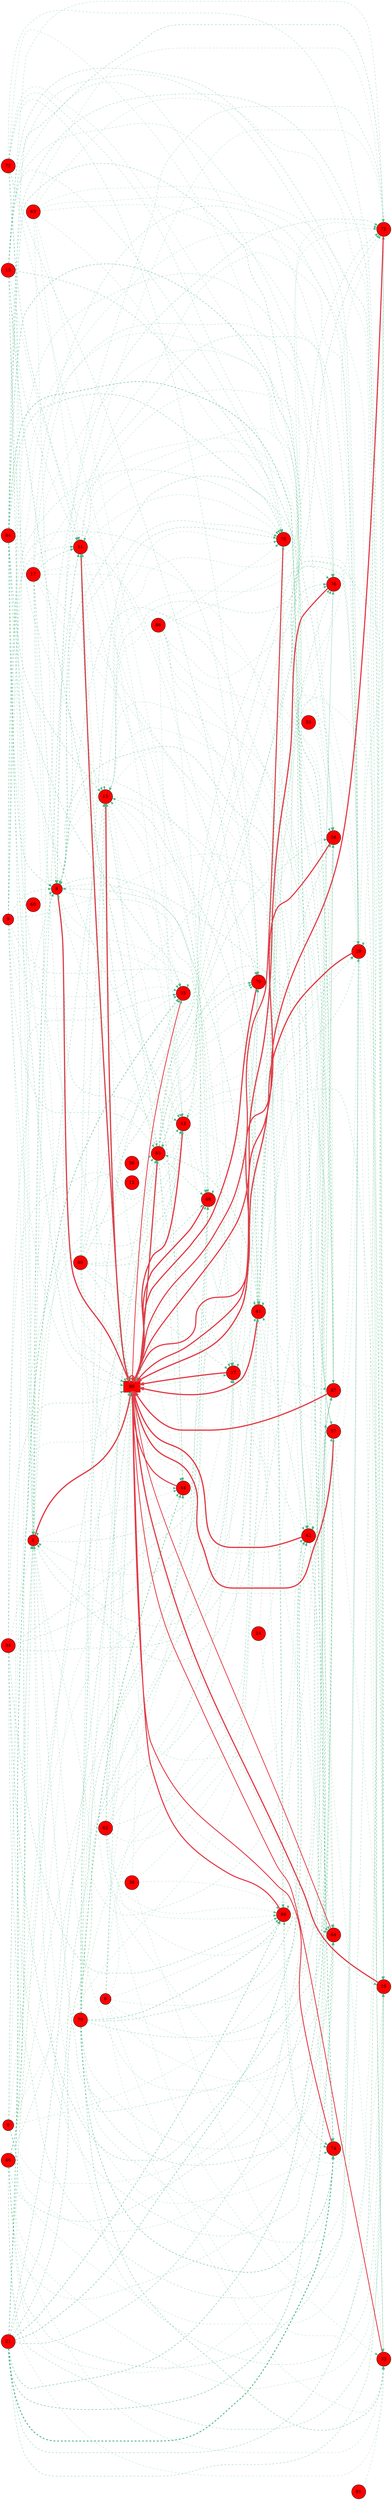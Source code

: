 digraph G{
rankdir=LR;
0 [style=filled, shape=circle, fillcolor="#fe0000", label="0"];
1 [style=filled, shape=circle, fillcolor="#fe0000", label="1"];
6 [style=filled, shape=circle, fillcolor="#fe0000", label="6"];
8 [style=filled, shape=circle, fillcolor="#fe0000", label="8"];
9 [style=filled, shape=circle, fillcolor="#fe0000", label="9"];
11 [style=filled, shape=circle, fillcolor="#fe0000", label="11"];
12 [style=filled, shape=circle, fillcolor="#fe0000", label="12"];
13 [style=filled, shape=circle, fillcolor="#fe0000", label="13"];
15 [style=filled, shape=circle, fillcolor="#fe0000", label="15"];
17 [style=filled, shape=circle, fillcolor="#fe0000", label="17"];
21 [style=filled, shape=circle, fillcolor="#fe0000", label="21"];
24 [style=filled, shape=circle, fillcolor="#fe0000", label="24"];
25 [style=filled, shape=circle, fillcolor="#fe0000", label="25"];
29 [style=filled, shape=circle, fillcolor="#fe0000", label="29"];
33 [style=filled, shape=circle, fillcolor="#fe0000", label="33"];
34 [style=filled, shape=circle, fillcolor="#fe0000", label="34"];
35 [style=filled, shape=circle, fillcolor="#fe0000", label="35"];
37 [style=filled, shape=circle, fillcolor="#fe0000", label="37"];
39 [style=filled, shape=circle, fillcolor="#fe0000", label="39"];
41 [style=filled, shape=circle, fillcolor="#fe0000", label="41"];
42 [style=filled, shape=circle, fillcolor="#fe0000", label="42"];
43 [style=filled, shape=circle, fillcolor="#fe0000", label="43"];
44 [style=filled, shape=circle, fillcolor="#fe0000", label="44"];
46 [style=filled, shape=circle, fillcolor="#fe0000", label="46"];
55 [style=filled, shape=circle, fillcolor="#fe0000", label="55"];
56 [style=filled, shape=circle, fillcolor="#fe0000", label="56"];
57 [style=filled, shape=circle, fillcolor="#fe0000", label="57"];
58 [style=filled, shape=circle, fillcolor="#fe0000", label="58"];
60 [style=filled, shape=circle, fillcolor="#fe0000", label="60"];
62 [style=filled, shape=circle, fillcolor="#fe0000", label="62"];
63 [style=filled, shape=circle, fillcolor="#fe0000", label="63"];
64 [style=filled, shape=circle, fillcolor="#fe0000", label="64"];
68 [style=filled, shape=circle, fillcolor="#fe0000", label="68"];
69 [style=filled, shape=circle, fillcolor="#fe0000", label="69"];
70 [style=filled, shape=circle, fillcolor="#fe0000", label="70"];
71 [style=filled, shape=circle, fillcolor="#fe0000", label="71"];
72 [style=filled, shape=circle, fillcolor="#fe0000", label="72"];
74 [style=filled, shape=circle, fillcolor="#fe0000", label="74"];
75 [style=filled, shape=circle, fillcolor="#fe0000", label="75"];
76 [style=filled, shape=circle, fillcolor="#fe0000", label="76"];
79 [style=filled, shape=circle, fillcolor="#fe0000", label="79"];
84 [style=filled, shape=circle, fillcolor="#fe0000", label="84"];
85 [style=filled, shape=circle, fillcolor="#fe0000", label="85"];
86 [style=filled, shape=circle, fillcolor="#fe0000", label="86"];
87 [style=filled, shape=circle, fillcolor="#fe0000", label="87"];
89 [style=filled, shape=circle, fillcolor="#fe0000", label="89"];
90 [style=filled, shape=box, fillcolor="#fe0000", label="90"];
91 [style=filled, shape=circle, fillcolor="#fe0000", label="91"];
15 -> 90 [color="#e63946",penwidth=4.00];
8 -> 90 [color="#e63946",penwidth=3.97];
1 -> 90 [color="#e63946",penwidth=3.96];
85 -> 90 [color="#e63946",penwidth=3.95];
11 -> 90 [color="#e63946",penwidth=3.95];
29 -> 90 [color="#e63946",penwidth=3.94];
42 -> 90 [color="#e63946",penwidth=3.93];
68 -> 90 [color="#e63946",penwidth=3.91];
90 -> 90 [color="#e63946",penwidth=3.90];
57 -> 90 [color="#e63946",penwidth=3.90];
43 -> 90 [color="#e63946",penwidth=3.90];
41 -> 90 [color="#e63946",penwidth=3.88];
37 -> 90 [color="#e63946",penwidth=3.87];
87 -> 90 [color="#e63946",penwidth=3.83];
70 -> 90 [color="#e63946",penwidth=3.81];
25 -> 90 [color="#e63946",penwidth=3.75];
76 -> 90 [color="#e63946",penwidth=3.72];
71 -> 90 [color="#e63946",penwidth=3.71];
58 -> 90 [color="#e63946",penwidth=3.66];
75 -> 90 [color="#e63946",penwidth=3.54];
89 -> 90 [color="#e63946",penwidth=3.41];
44 -> 90 [color="#e63946",penwidth=3.34];
74 -> 90 [color="#e63946",penwidth=2.90];
33 -> 90 [color="#e63946",penwidth=2.60];
35 -> 90 [color="#e63946",penwidth=2.55];
64 -> 90 [color="#e63946",penwidth=2.45];
46 -> 1 [color="#52b788",style=dashed,penwidth=0.76];
21 -> 1 [color="#52b788",style=dashed,penwidth=0.74];
84 -> 1 [color="#52b788",style=dashed,penwidth=0.72];
41 -> 1 [color="#52b788",style=dashed,penwidth=0.69];
85 -> 1 [color="#52b788",style=dashed,penwidth=0.66];
1 -> 1 [color="#52b788",style=dashed,penwidth=0.64];
72 -> 1 [color="#52b788",style=dashed,penwidth=0.61];
34 -> 1 [color="#52b788",style=dashed,penwidth=0.59];
37 -> 1 [color="#52b788",style=dashed,penwidth=0.58];
29 -> 1 [color="#52b788",style=dashed,penwidth=0.55];
9 -> 1 [color="#52b788",style=dashed,penwidth=0.54];
13 -> 1 [color="#52b788",style=dashed,penwidth=0.51];
0 -> 1 [color="#52b788",style=dashed,penwidth=0.50];
84 -> 8 [color="#52b788",style=dashed,penwidth=0.94];
41 -> 8 [color="#52b788",style=dashed,penwidth=0.86];
17 -> 8 [color="#52b788",style=dashed,penwidth=0.86];
1 -> 8 [color="#52b788",style=dashed,penwidth=0.81];
8 -> 8 [color="#52b788",style=dashed,penwidth=0.72];
29 -> 8 [color="#52b788",style=dashed,penwidth=0.70];
9 -> 8 [color="#52b788",style=dashed,penwidth=0.68];
90 -> 8 [color="#52b788",style=dashed,penwidth=0.61];
0 -> 8 [color="#52b788",style=dashed,penwidth=0.58];
63 -> 8 [color="#52b788",style=dashed,penwidth=0.53];
15 -> 8 [color="#52b788",style=dashed,penwidth=0.50];
60 -> 8 [color="#52b788",style=dashed,penwidth=0.50];
85 -> 11 [color="#52b788",style=dashed,penwidth=0.89];
17 -> 11 [color="#52b788",style=dashed,penwidth=0.87];
1 -> 11 [color="#52b788",style=dashed,penwidth=0.87];
72 -> 11 [color="#52b788",style=dashed,penwidth=0.84];
8 -> 11 [color="#52b788",style=dashed,penwidth=0.77];
9 -> 11 [color="#52b788",style=dashed,penwidth=0.74];
13 -> 11 [color="#52b788",style=dashed,penwidth=0.70];
11 -> 11 [color="#52b788",style=dashed,penwidth=0.65];
68 -> 11 [color="#52b788",style=dashed,penwidth=0.62];
90 -> 11 [color="#52b788",style=dashed,penwidth=0.59];
63 -> 11 [color="#52b788",style=dashed,penwidth=0.54];
84 -> 15 [color="#52b788",style=dashed,penwidth=0.90];
41 -> 15 [color="#52b788",style=dashed,penwidth=0.84];
69 -> 15 [color="#52b788",style=dashed,penwidth=0.81];
85 -> 15 [color="#52b788",style=dashed,penwidth=0.81];
1 -> 15 [color="#52b788",style=dashed,penwidth=0.78];
29 -> 15 [color="#52b788",style=dashed,penwidth=0.69];
79 -> 15 [color="#52b788",style=dashed,penwidth=0.67];
13 -> 15 [color="#52b788",style=dashed,penwidth=0.65];
11 -> 15 [color="#52b788",style=dashed,penwidth=0.56];
15 -> 15 [color="#52b788",style=dashed,penwidth=0.50];
68 -> 15 [color="#52b788",style=dashed,penwidth=0.50];
90 -> 15 [color="#52b788",style=dashed,penwidth=0.50];
21 -> 25 [color="#52b788",style=dashed,penwidth=0.81];
84 -> 25 [color="#52b788",style=dashed,penwidth=0.77];
46 -> 25 [color="#52b788",style=dashed,penwidth=0.76];
41 -> 25 [color="#52b788",style=dashed,penwidth=0.70];
85 -> 25 [color="#52b788",style=dashed,penwidth=0.67];
1 -> 25 [color="#52b788",style=dashed,penwidth=0.65];
72 -> 25 [color="#52b788",style=dashed,penwidth=0.62];
29 -> 25 [color="#52b788",style=dashed,penwidth=0.56];
0 -> 25 [color="#52b788",style=dashed,penwidth=0.51];
90 -> 25 [color="#52b788",style=dashed,penwidth=0.50];
43 -> 25 [color="#52b788",style=dashed,penwidth=0.50];
63 -> 25 [color="#52b788",style=dashed,penwidth=0.50];
57 -> 25 [color="#52b788",style=dashed,penwidth=0.50];
6 -> 25 [color="#52b788",style=dashed,penwidth=0.50];
39 -> 25 [color="#52b788",style=dashed,penwidth=0.50];
46 -> 29 [color="#52b788",style=dashed,penwidth=0.82];
85 -> 29 [color="#52b788",style=dashed,penwidth=0.80];
17 -> 29 [color="#52b788",style=dashed,penwidth=0.69];
29 -> 29 [color="#52b788",style=dashed,penwidth=0.67];
37 -> 29 [color="#52b788",style=dashed,penwidth=0.65];
13 -> 29 [color="#52b788",style=dashed,penwidth=0.63];
79 -> 29 [color="#52b788",style=dashed,penwidth=0.62];
11 -> 29 [color="#52b788",style=dashed,penwidth=0.58];
43 -> 29 [color="#52b788",style=dashed,penwidth=0.55];
68 -> 29 [color="#52b788",style=dashed,penwidth=0.50];
90 -> 29 [color="#52b788",style=dashed,penwidth=0.50];
63 -> 29 [color="#52b788",style=dashed,penwidth=0.50];
57 -> 29 [color="#52b788",style=dashed,penwidth=0.50];
79 -> 33 [color="#52b788",style=dashed,penwidth=1.07];
13 -> 33 [color="#52b788",style=dashed,penwidth=0.78];
15 -> 33 [color="#52b788",style=dashed,penwidth=0.50];
42 -> 33 [color="#52b788",style=dashed,penwidth=0.50];
46 -> 33 [color="#52b788",style=dashed,penwidth=0.50];
9 -> 33 [color="#52b788",style=dashed,penwidth=0.50];
29 -> 33 [color="#52b788",style=dashed,penwidth=0.50];
6 -> 33 [color="#52b788",style=dashed,penwidth=0.50];
62 -> 33 [color="#52b788",style=dashed,penwidth=0.50];
91 -> 33 [color="#52b788",style=dashed,penwidth=0.50];
0 -> 33 [color="#52b788",style=dashed,penwidth=0.50];
63 -> 33 [color="#52b788",style=dashed,penwidth=0.50];
21 -> 35 [color="#52b788",style=dashed,penwidth=1.64];
84 -> 35 [color="#52b788",style=dashed,penwidth=0.89];
79 -> 35 [color="#52b788",style=dashed,penwidth=0.77];
34 -> 35 [color="#52b788",style=dashed,penwidth=0.72];
8 -> 35 [color="#52b788",style=dashed,penwidth=0.50];
85 -> 35 [color="#52b788",style=dashed,penwidth=0.50];
35 -> 35 [color="#52b788",style=dashed,penwidth=0.50];
46 -> 35 [color="#52b788",style=dashed,penwidth=0.50];
17 -> 35 [color="#52b788",style=dashed,penwidth=0.50];
15 -> 35 [color="#52b788",style=dashed,penwidth=0.50];
9 -> 35 [color="#52b788",style=dashed,penwidth=0.50];
21 -> 37 [color="#52b788",style=dashed,penwidth=0.96];
69 -> 37 [color="#52b788",style=dashed,penwidth=0.84];
85 -> 37 [color="#52b788",style=dashed,penwidth=0.81];
8 -> 37 [color="#52b788",style=dashed,penwidth=0.70];
46 -> 37 [color="#52b788",style=dashed,penwidth=0.65];
62 -> 37 [color="#52b788",style=dashed,penwidth=0.54];
37 -> 37 [color="#52b788",style=dashed,penwidth=0.51];
11 -> 37 [color="#52b788",style=dashed,penwidth=0.50];
15 -> 37 [color="#52b788",style=dashed,penwidth=0.50];
6 -> 37 [color="#52b788",style=dashed,penwidth=0.50];
43 -> 37 [color="#52b788",style=dashed,penwidth=0.50];
68 -> 37 [color="#52b788",style=dashed,penwidth=0.50];
0 -> 37 [color="#52b788",style=dashed,penwidth=0.50];
90 -> 37 [color="#52b788",style=dashed,penwidth=0.50];
41 -> 41 [color="#52b788",style=dashed,penwidth=0.86];
34 -> 41 [color="#52b788",style=dashed,penwidth=0.73];
72 -> 41 [color="#52b788",style=dashed,penwidth=0.72];
29 -> 41 [color="#52b788",style=dashed,penwidth=0.69];
37 -> 41 [color="#52b788",style=dashed,penwidth=0.62];
79 -> 41 [color="#52b788",style=dashed,penwidth=0.60];
11 -> 41 [color="#52b788",style=dashed,penwidth=0.59];
43 -> 41 [color="#52b788",style=dashed,penwidth=0.52];
68 -> 41 [color="#52b788",style=dashed,penwidth=0.50];
6 -> 41 [color="#52b788",style=dashed,penwidth=0.50];
90 -> 41 [color="#52b788",style=dashed,penwidth=0.50];
39 -> 41 [color="#52b788",style=dashed,penwidth=0.50];
57 -> 41 [color="#52b788",style=dashed,penwidth=0.50];
21 -> 42 [color="#52b788",style=dashed,penwidth=1.30];
8 -> 42 [color="#52b788",style=dashed,penwidth=0.95];
79 -> 42 [color="#52b788",style=dashed,penwidth=0.91];
13 -> 42 [color="#52b788",style=dashed,penwidth=0.88];
41 -> 42 [color="#52b788",style=dashed,penwidth=0.61];
42 -> 42 [color="#52b788",style=dashed,penwidth=0.58];
9 -> 42 [color="#52b788",style=dashed,penwidth=0.57];
69 -> 42 [color="#52b788",style=dashed,penwidth=0.52];
29 -> 42 [color="#52b788",style=dashed,penwidth=0.50];
89 -> 42 [color="#52b788",style=dashed,penwidth=0.50];
37 -> 42 [color="#52b788",style=dashed,penwidth=0.50];
90 -> 42 [color="#52b788",style=dashed,penwidth=0.50];
21 -> 43 [color="#52b788",style=dashed,penwidth=0.83];
84 -> 43 [color="#52b788",style=dashed,penwidth=0.80];
69 -> 43 [color="#52b788",style=dashed,penwidth=0.72];
85 -> 43 [color="#52b788",style=dashed,penwidth=0.71];
1 -> 43 [color="#52b788",style=dashed,penwidth=0.69];
34 -> 43 [color="#52b788",style=dashed,penwidth=0.66];
46 -> 43 [color="#52b788",style=dashed,penwidth=0.63];
8 -> 43 [color="#52b788",style=dashed,penwidth=0.61];
72 -> 43 [color="#52b788",style=dashed,penwidth=0.57];
79 -> 43 [color="#52b788",style=dashed,penwidth=0.57];
13 -> 43 [color="#52b788",style=dashed,penwidth=0.56];
11 -> 43 [color="#52b788",style=dashed,penwidth=0.50];
15 -> 43 [color="#52b788",style=dashed,penwidth=0.50];
43 -> 43 [color="#52b788",style=dashed,penwidth=0.50];
79 -> 44 [color="#52b788",style=dashed,penwidth=1.68];
13 -> 44 [color="#52b788",style=dashed,penwidth=1.04];
85 -> 44 [color="#52b788",style=dashed,penwidth=0.61];
15 -> 44 [color="#52b788",style=dashed,penwidth=0.57];
1 -> 44 [color="#52b788",style=dashed,penwidth=0.51];
6 -> 44 [color="#52b788",style=dashed,penwidth=0.50];
46 -> 44 [color="#52b788",style=dashed,penwidth=0.50];
17 -> 44 [color="#52b788",style=dashed,penwidth=0.50];
86 -> 44 [color="#52b788",style=dashed,penwidth=0.50];
62 -> 44 [color="#52b788",style=dashed,penwidth=0.50];
85 -> 57 [color="#52b788",style=dashed,penwidth=0.78];
1 -> 57 [color="#52b788",style=dashed,penwidth=0.76];
8 -> 57 [color="#52b788",style=dashed,penwidth=0.68];
79 -> 57 [color="#52b788",style=dashed,penwidth=0.64];
46 -> 57 [color="#52b788",style=dashed,penwidth=0.59];
72 -> 57 [color="#52b788",style=dashed,penwidth=0.53];
17 -> 57 [color="#52b788",style=dashed,penwidth=0.50];
37 -> 57 [color="#52b788",style=dashed,penwidth=0.50];
6 -> 57 [color="#52b788",style=dashed,penwidth=0.50];
15 -> 57 [color="#52b788",style=dashed,penwidth=0.50];
11 -> 57 [color="#52b788",style=dashed,penwidth=0.50];
42 -> 57 [color="#52b788",style=dashed,penwidth=0.50];
43 -> 57 [color="#52b788",style=dashed,penwidth=0.50];
0 -> 57 [color="#52b788",style=dashed,penwidth=0.50];
90 -> 57 [color="#52b788",style=dashed,penwidth=0.50];
21 -> 58 [color="#52b788",style=dashed,penwidth=0.94];
84 -> 58 [color="#52b788",style=dashed,penwidth=0.89];
85 -> 58 [color="#52b788",style=dashed,penwidth=0.78];
41 -> 58 [color="#52b788",style=dashed,penwidth=0.77];
1 -> 58 [color="#52b788",style=dashed,penwidth=0.76];
13 -> 58 [color="#52b788",style=dashed,penwidth=0.62];
62 -> 58 [color="#52b788",style=dashed,penwidth=0.50];
15 -> 58 [color="#52b788",style=dashed,penwidth=0.50];
6 -> 58 [color="#52b788",style=dashed,penwidth=0.50];
17 -> 58 [color="#52b788",style=dashed,penwidth=0.50];
86 -> 58 [color="#52b788",style=dashed,penwidth=0.50];
42 -> 58 [color="#52b788",style=dashed,penwidth=0.50];
11 -> 58 [color="#52b788",style=dashed,penwidth=0.50];
0 -> 58 [color="#52b788",style=dashed,penwidth=0.50];
55 -> 58 [color="#52b788",style=dashed,penwidth=0.50];
21 -> 64 [color="#52b788",style=dashed,penwidth=1.34];
79 -> 64 [color="#52b788",style=dashed,penwidth=0.84];
34 -> 64 [color="#52b788",style=dashed,penwidth=0.68];
85 -> 64 [color="#52b788",style=dashed,penwidth=0.50];
42 -> 64 [color="#52b788",style=dashed,penwidth=0.50];
69 -> 64 [color="#52b788",style=dashed,penwidth=0.50];
6 -> 64 [color="#52b788",style=dashed,penwidth=0.50];
41 -> 64 [color="#52b788",style=dashed,penwidth=0.50];
9 -> 64 [color="#52b788",style=dashed,penwidth=0.50];
86 -> 64 [color="#52b788",style=dashed,penwidth=0.50];
89 -> 64 [color="#52b788",style=dashed,penwidth=0.50];
17 -> 64 [color="#52b788",style=dashed,penwidth=0.50];
21 -> 68 [color="#52b788",style=dashed,penwidth=0.93];
69 -> 68 [color="#52b788",style=dashed,penwidth=0.80];
85 -> 68 [color="#52b788",style=dashed,penwidth=0.78];
1 -> 68 [color="#52b788",style=dashed,penwidth=0.76];
34 -> 68 [color="#52b788",style=dashed,penwidth=0.74];
8 -> 68 [color="#52b788",style=dashed,penwidth=0.68];
62 -> 68 [color="#52b788",style=dashed,penwidth=0.67];
9 -> 68 [color="#52b788",style=dashed,penwidth=0.65];
86 -> 68 [color="#52b788",style=dashed,penwidth=0.58];
43 -> 68 [color="#52b788",style=dashed,penwidth=0.54];
68 -> 68 [color="#52b788",style=dashed,penwidth=0.50];
90 -> 68 [color="#52b788",style=dashed,penwidth=0.50];
63 -> 68 [color="#52b788",style=dashed,penwidth=0.50];
69 -> 70 [color="#52b788",style=dashed,penwidth=0.86];
85 -> 70 [color="#52b788",style=dashed,penwidth=0.83];
34 -> 70 [color="#52b788",style=dashed,penwidth=0.76];
46 -> 70 [color="#52b788",style=dashed,penwidth=0.72];
8 -> 70 [color="#52b788",style=dashed,penwidth=0.71];
9 -> 70 [color="#52b788",style=dashed,penwidth=0.68];
72 -> 70 [color="#52b788",style=dashed,penwidth=0.64];
62 -> 70 [color="#52b788",style=dashed,penwidth=0.60];
17 -> 70 [color="#52b788",style=dashed,penwidth=0.59];
37 -> 70 [color="#52b788",style=dashed,penwidth=0.55];
86 -> 70 [color="#52b788",style=dashed,penwidth=0.51];
43 -> 70 [color="#52b788",style=dashed,penwidth=0.50];
90 -> 70 [color="#52b788",style=dashed,penwidth=0.50];
21 -> 71 [color="#52b788",style=dashed,penwidth=0.89];
84 -> 71 [color="#52b788",style=dashed,penwidth=0.86];
85 -> 71 [color="#52b788",style=dashed,penwidth=0.76];
1 -> 71 [color="#52b788",style=dashed,penwidth=0.74];
34 -> 71 [color="#52b788",style=dashed,penwidth=0.69];
69 -> 71 [color="#52b788",style=dashed,penwidth=0.67];
8 -> 71 [color="#52b788",style=dashed,penwidth=0.65];
13 -> 71 [color="#52b788",style=dashed,penwidth=0.59];
29 -> 71 [color="#52b788",style=dashed,penwidth=0.55];
15 -> 71 [color="#52b788",style=dashed,penwidth=0.50];
86 -> 71 [color="#52b788",style=dashed,penwidth=0.50];
11 -> 71 [color="#52b788",style=dashed,penwidth=0.50];
0 -> 71 [color="#52b788",style=dashed,penwidth=0.50];
43 -> 71 [color="#52b788",style=dashed,penwidth=0.50];
63 -> 71 [color="#52b788",style=dashed,penwidth=0.50];
21 -> 74 [color="#52b788",style=dashed,penwidth=3.00];
84 -> 74 [color="#52b788",style=dashed,penwidth=1.46];
79 -> 74 [color="#52b788",style=dashed,penwidth=1.32];
89 -> 74 [color="#52b788",style=dashed,penwidth=0.92];
1 -> 74 [color="#52b788",style=dashed,penwidth=0.50];
46 -> 74 [color="#52b788",style=dashed,penwidth=0.50];
24 -> 74 [color="#52b788",style=dashed,penwidth=0.50];
42 -> 74 [color="#52b788",style=dashed,penwidth=0.50];
15 -> 74 [color="#52b788",style=dashed,penwidth=0.50];
62 -> 74 [color="#52b788",style=dashed,penwidth=0.50];
84 -> 75 [color="#52b788",style=dashed,penwidth=0.94];
41 -> 75 [color="#52b788",style=dashed,penwidth=0.83];
69 -> 75 [color="#52b788",style=dashed,penwidth=0.82];
8 -> 75 [color="#52b788",style=dashed,penwidth=0.69];
13 -> 75 [color="#52b788",style=dashed,penwidth=0.64];
9 -> 75 [color="#52b788",style=dashed,penwidth=0.64];
72 -> 75 [color="#52b788",style=dashed,penwidth=0.63];
86 -> 75 [color="#52b788",style=dashed,penwidth=0.56];
24 -> 75 [color="#52b788",style=dashed,penwidth=0.54];
11 -> 75 [color="#52b788",style=dashed,penwidth=0.50];
15 -> 75 [color="#52b788",style=dashed,penwidth=0.50];
0 -> 75 [color="#52b788",style=dashed,penwidth=0.50];
63 -> 75 [color="#52b788",style=dashed,penwidth=0.50];
90 -> 75 [color="#52b788",style=dashed,penwidth=0.50];
41 -> 76 [color="#52b788",style=dashed,penwidth=0.79];
69 -> 76 [color="#52b788",style=dashed,penwidth=0.79];
46 -> 76 [color="#52b788",style=dashed,penwidth=0.75];
17 -> 76 [color="#52b788",style=dashed,penwidth=0.62];
9 -> 76 [color="#52b788",style=dashed,penwidth=0.62];
62 -> 76 [color="#52b788",style=dashed,penwidth=0.61];
13 -> 76 [color="#52b788",style=dashed,penwidth=0.60];
11 -> 76 [color="#52b788",style=dashed,penwidth=0.54];
86 -> 76 [color="#52b788",style=dashed,penwidth=0.53];
43 -> 76 [color="#52b788",style=dashed,penwidth=0.50];
0 -> 76 [color="#52b788",style=dashed,penwidth=0.50];
90 -> 76 [color="#52b788",style=dashed,penwidth=0.50];
63 -> 76 [color="#52b788",style=dashed,penwidth=0.50];
42 -> 76 [color="#52b788",style=dashed,penwidth=0.50];
41 -> 85 [color="#52b788",style=dashed,penwidth=0.91];
85 -> 85 [color="#52b788",style=dashed,penwidth=0.88];
62 -> 85 [color="#52b788",style=dashed,penwidth=0.86];
8 -> 85 [color="#52b788",style=dashed,penwidth=0.75];
9 -> 85 [color="#52b788",style=dashed,penwidth=0.72];
79 -> 85 [color="#52b788",style=dashed,penwidth=0.66];
90 -> 85 [color="#52b788",style=dashed,penwidth=0.63];
6 -> 85 [color="#52b788",style=dashed,penwidth=0.50];
39 -> 85 [color="#52b788",style=dashed,penwidth=0.50];
56 -> 85 [color="#52b788",style=dashed,penwidth=0.50];
12 -> 85 [color="#52b788",style=dashed,penwidth=0.50];
21 -> 87 [color="#52b788",style=dashed,penwidth=1.26];
84 -> 87 [color="#52b788",style=dashed,penwidth=1.17];
34 -> 87 [color="#52b788",style=dashed,penwidth=0.95];
8 -> 87 [color="#52b788",style=dashed,penwidth=0.84];
79 -> 87 [color="#52b788",style=dashed,penwidth=0.83];
1 -> 87 [color="#52b788",style=dashed,penwidth=0.60];
15 -> 87 [color="#52b788",style=dashed,penwidth=0.56];
9 -> 87 [color="#52b788",style=dashed,penwidth=0.51];
42 -> 87 [color="#52b788",style=dashed,penwidth=0.50];
62 -> 87 [color="#52b788",style=dashed,penwidth=0.50];
72 -> 87 [color="#52b788",style=dashed,penwidth=0.50];
17 -> 87 [color="#52b788",style=dashed,penwidth=0.50];
37 -> 87 [color="#52b788",style=dashed,penwidth=0.50];
21 -> 89 [color="#52b788",style=dashed,penwidth=1.28];
79 -> 89 [color="#52b788",style=dashed,penwidth=1.12];
34 -> 89 [color="#52b788",style=dashed,penwidth=0.88];
8 -> 89 [color="#52b788",style=dashed,penwidth=0.78];
15 -> 89 [color="#52b788",style=dashed,penwidth=0.54];
41 -> 89 [color="#52b788",style=dashed,penwidth=0.53];
69 -> 89 [color="#52b788",style=dashed,penwidth=0.50];
6 -> 89 [color="#52b788",style=dashed,penwidth=0.50];
29 -> 89 [color="#52b788",style=dashed,penwidth=0.50];
89 -> 89 [color="#52b788",style=dashed,penwidth=0.50];
62 -> 89 [color="#52b788",style=dashed,penwidth=0.50];
39 -> 89 [color="#52b788",style=dashed,penwidth=0.50];
17 -> 89 [color="#52b788",style=dashed,penwidth=0.50];
21 -> 90 [color="#52b788",style=dashed,penwidth=0.94];
84 -> 90 [color="#52b788",style=dashed,penwidth=0.90];
69 -> 90 [color="#52b788",style=dashed,penwidth=0.81];
34 -> 90 [color="#52b788",style=dashed,penwidth=0.75];
46 -> 90 [color="#52b788",style=dashed,penwidth=0.65];
9 -> 90 [color="#52b788",style=dashed,penwidth=0.65];
79 -> 90 [color="#52b788",style=dashed,penwidth=0.64];
13 -> 90 [color="#52b788",style=dashed,penwidth=0.63];
72 -> 90 [color="#52b788",style=dashed,penwidth=0.60];
17 -> 90 [color="#52b788",style=dashed,penwidth=0.54];
62 -> 90 [color="#52b788",style=dashed,penwidth=0.54];
6 -> 90 [color="#52b788",style=dashed,penwidth=0.50];
0 -> 90 [color="#52b788",style=dashed,penwidth=0.50];
90 -> 90 [color="#52b788",style=dashed,penwidth=0.50];
}